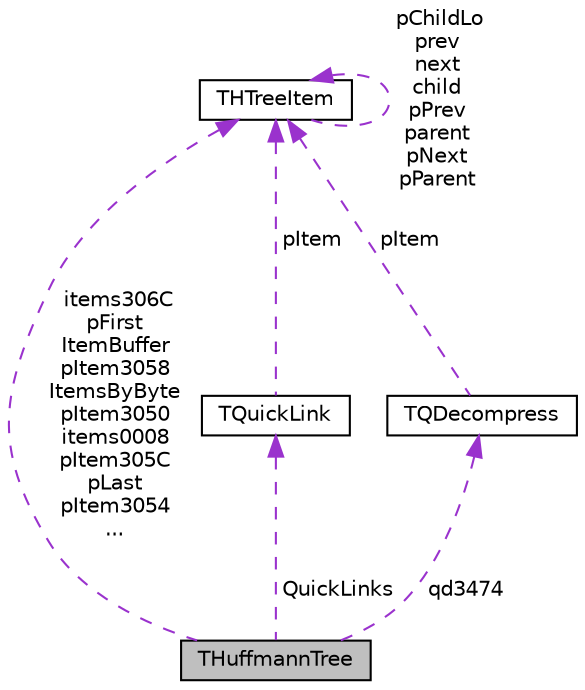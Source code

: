 digraph G
{
  edge [fontname="Helvetica",fontsize="10",labelfontname="Helvetica",labelfontsize="10"];
  node [fontname="Helvetica",fontsize="10",shape=record];
  Node1 [label="THuffmannTree",height=0.2,width=0.4,color="black", fillcolor="grey75", style="filled" fontcolor="black"];
  Node2 -> Node1 [dir="back",color="darkorchid3",fontsize="10",style="dashed",label=" items306C\npFirst\nItemBuffer\npItem3058\nItemsByByte\npItem3050\nitems0008\npItem305C\npLast\npItem3054\n..." ,fontname="Helvetica"];
  Node2 [label="THTreeItem",height=0.2,width=0.4,color="black", fillcolor="white", style="filled",URL="$struct_t_h_tree_item.html"];
  Node2 -> Node2 [dir="back",color="darkorchid3",fontsize="10",style="dashed",label=" pChildLo\nprev\nnext\nchild\npPrev\nparent\npNext\npParent" ,fontname="Helvetica"];
  Node3 -> Node1 [dir="back",color="darkorchid3",fontsize="10",style="dashed",label=" QuickLinks" ,fontname="Helvetica"];
  Node3 [label="TQuickLink",height=0.2,width=0.4,color="black", fillcolor="white", style="filled",URL="$struct_t_quick_link.html"];
  Node2 -> Node3 [dir="back",color="darkorchid3",fontsize="10",style="dashed",label=" pItem" ,fontname="Helvetica"];
  Node4 -> Node1 [dir="back",color="darkorchid3",fontsize="10",style="dashed",label=" qd3474" ,fontname="Helvetica"];
  Node4 [label="TQDecompress",height=0.2,width=0.4,color="black", fillcolor="white", style="filled",URL="$struct_t_q_decompress.html"];
  Node2 -> Node4 [dir="back",color="darkorchid3",fontsize="10",style="dashed",label=" pItem" ,fontname="Helvetica"];
}
